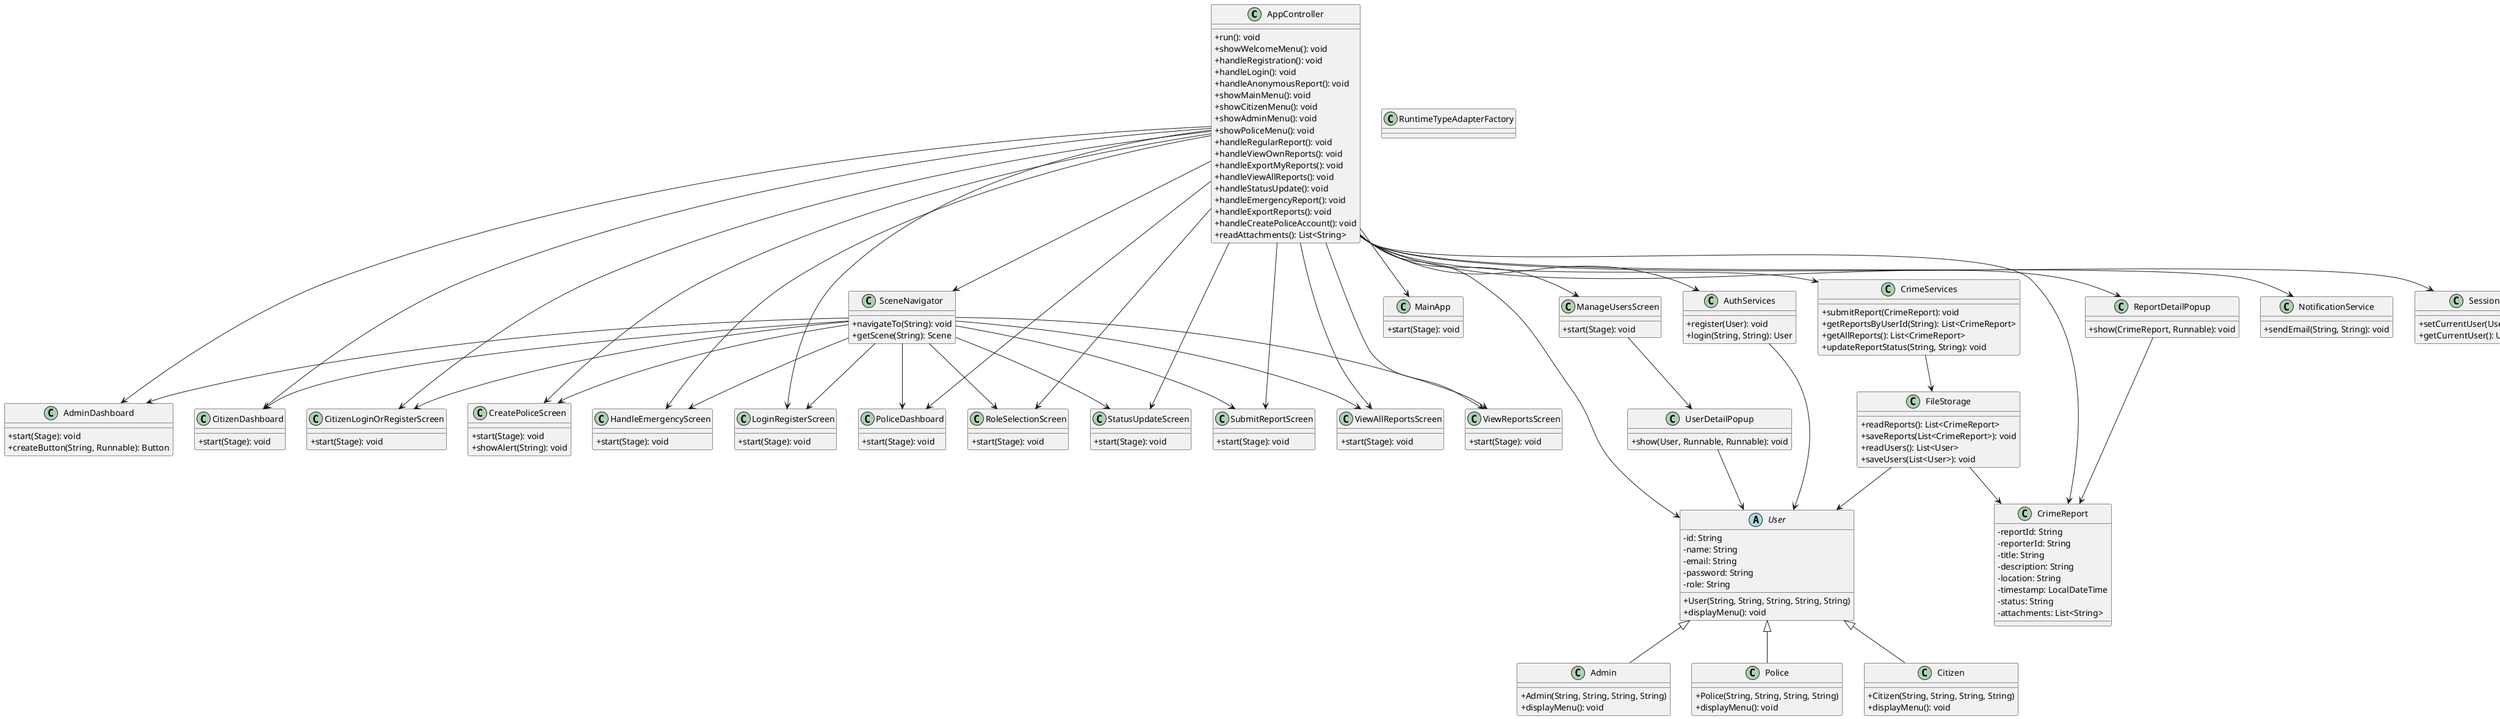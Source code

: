 @startuml
skinparam classAttributeIconSize 0

class AppController {
    + run(): void
    + showWelcomeMenu(): void
    + handleRegistration(): void
    + handleLogin(): void
    + handleAnonymousReport(): void
    + showMainMenu(): void
    + showCitizenMenu(): void
    + showAdminMenu(): void
    + showPoliceMenu(): void
    + handleRegularReport(): void
    + handleViewOwnReports(): void
    + handleExportMyReports(): void
    + handleViewAllReports(): void
    + handleStatusUpdate(): void
    + handleEmergencyReport(): void
    + handleExportReports(): void
    + handleCreatePoliceAccount(): void
    + readAttachments(): List<String>
}

class AdminDashboard {
    + start(Stage): void
    + createButton(String, Runnable): Button
}
class CitizenDashboard {
    + start(Stage): void
}
class CitizenLoginOrRegisterScreen {
    + start(Stage): void
}
class CreatePoliceScreen {
    + start(Stage): void
    + showAlert(String): void
}
class HandleEmergencyScreen {
    + start(Stage): void
}
class LoginRegisterScreen {
    + start(Stage): void
}
class MainApp {
    + start(Stage): void
}
class ManageUsersScreen {
    + start(Stage): void
}
class PoliceDashboard {
    + start(Stage): void
}
class ReportDetailPopup {
    + show(CrimeReport, Runnable): void
}
class RoleSelectionScreen {
    + start(Stage): void
}
class SceneNavigator {
    + navigateTo(String): void
    + getScene(String): Scene
}
class StatusUpdateScreen {
    + start(Stage): void
}
class SubmitReportScreen {
    + start(Stage): void
}
class UserDetailPopup {
    + show(User, Runnable, Runnable): void
}
class ViewAllReportsScreen {
    + start(Stage): void
}
class ViewReportsScreen {
    + start(Stage): void
}
abstract class User {
    - id: String
    - name: String
    - email: String
    - password: String
    - role: String
    + User(String, String, String, String, String)
    + displayMenu(): void
}
class Admin {
    + Admin(String, String, String, String)
    + displayMenu(): void
}
class Police {
    + Police(String, String, String, String)
    + displayMenu(): void
}
class Citizen {
    + Citizen(String, String, String, String)
    + displayMenu(): void
}
class CrimeReport {
    - reportId: String
    - reporterId: String
    - title: String
    - description: String
    - location: String
    - timestamp: LocalDateTime
    - status: String
    - attachments: List<String>
}
class AuthServices {
    + register(User): void
    + login(String, String): User
}
class CrimeServices {
    + submitReport(CrimeReport): void
    + getReportsByUserId(String): List<CrimeReport>
    + getAllReports(): List<CrimeReport>
    + updateReportStatus(String, String): void
}
class NotificationService {
    + sendEmail(String, String): void
}
class Session {
    + setCurrentUser(User): void
    + getCurrentUser(): User
}
class FileStorage {
    + readReports(): List<CrimeReport>
    + saveReports(List<CrimeReport>): void
    + readUsers(): List<User>
    + saveUsers(List<User>): void
}
class RuntimeTypeAdapterFactory {
}

' Inheritance
User <|-- Admin
User <|-- Police
User <|-- Citizen

' Real & String-based Associations
AppController --> AuthServices
AppController --> CrimeServices
AppController --> NotificationService
AppController --> Session
AppController --> CrimeReport
AppController --> User
AppController --> SubmitReportScreen
AppController --> ViewAllReportsScreen
AppController --> ViewReportsScreen
AppController --> CreatePoliceScreen
AppController --> StatusUpdateScreen
AppController --> HandleEmergencyScreen
AppController --> SceneNavigator
AppController --> ManageUsersScreen
AppController --> ReportDetailPopup
AppController --> CitizenDashboard
AppController --> AdminDashboard
AppController --> RoleSelectionScreen
AppController --> PoliceDashboard
AppController --> CitizenLoginOrRegisterScreen
AppController --> LoginRegisterScreen
AppController --> MainApp

SceneNavigator --> SubmitReportScreen
SceneNavigator --> ViewAllReportsScreen
SceneNavigator --> ViewReportsScreen
SceneNavigator --> AdminDashboard
SceneNavigator --> CitizenDashboard
SceneNavigator --> CreatePoliceScreen
SceneNavigator --> HandleEmergencyScreen
SceneNavigator --> StatusUpdateScreen
SceneNavigator --> RoleSelectionScreen
SceneNavigator --> PoliceDashboard
SceneNavigator --> CitizenLoginOrRegisterScreen
SceneNavigator --> LoginRegisterScreen

ManageUsersScreen --> UserDetailPopup
ReportDetailPopup --> CrimeReport
UserDetailPopup --> User
CrimeServices --> FileStorage
AuthServices --> User
FileStorage --> CrimeReport
FileStorage --> User

@enduml
